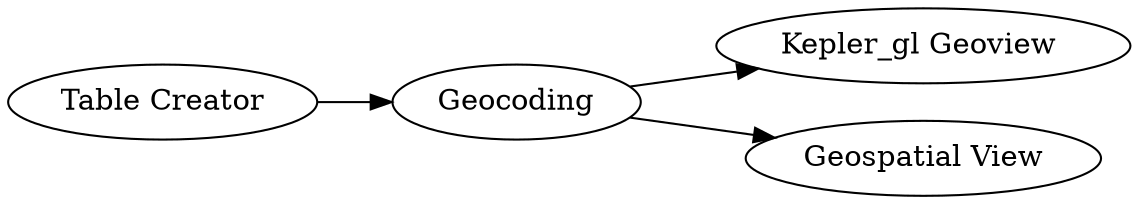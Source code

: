 digraph {
	"5337091926402173673_5" [label="Kepler_gl Geoview "]
	"5337091926402173673_2" [label="Table Creator"]
	"5337091926402173673_1" [label=Geocoding]
	"5337091926402173673_4" [label="Geospatial View"]
	"5337091926402173673_1" -> "5337091926402173673_4"
	"5337091926402173673_2" -> "5337091926402173673_1"
	"5337091926402173673_1" -> "5337091926402173673_5"
	rankdir=LR
}
